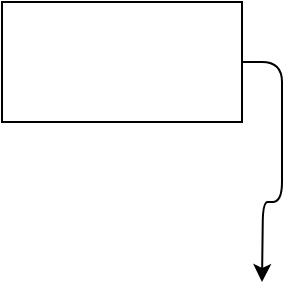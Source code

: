 <mxfile version="21.7.5" type="github">
  <diagram name="第 1 页" id="2R3O5Xno_dGADAbL9_wi">
    <mxGraphModel dx="576" dy="398" grid="1" gridSize="10" guides="1" tooltips="1" connect="1" arrows="1" fold="1" page="1" pageScale="1" pageWidth="827" pageHeight="1169" math="0" shadow="0">
      <root>
        <mxCell id="0" />
        <mxCell id="1" parent="0" />
        <mxCell id="sW7hKWHMcVXPXfynoMV2-5" style="edgeStyle=orthogonalEdgeStyle;orthogonalLoop=1;jettySize=auto;html=1;rounded=1;" parent="1" source="sW7hKWHMcVXPXfynoMV2-1" edge="1">
          <mxGeometry relative="1" as="geometry">
            <mxPoint x="290" y="260" as="targetPoint" />
          </mxGeometry>
        </mxCell>
        <mxCell id="sW7hKWHMcVXPXfynoMV2-1" value="" style="rounded=0;whiteSpace=wrap;html=1;" parent="1" vertex="1">
          <mxGeometry x="160" y="120" width="120" height="60" as="geometry" />
        </mxCell>
      </root>
    </mxGraphModel>
  </diagram>
</mxfile>

